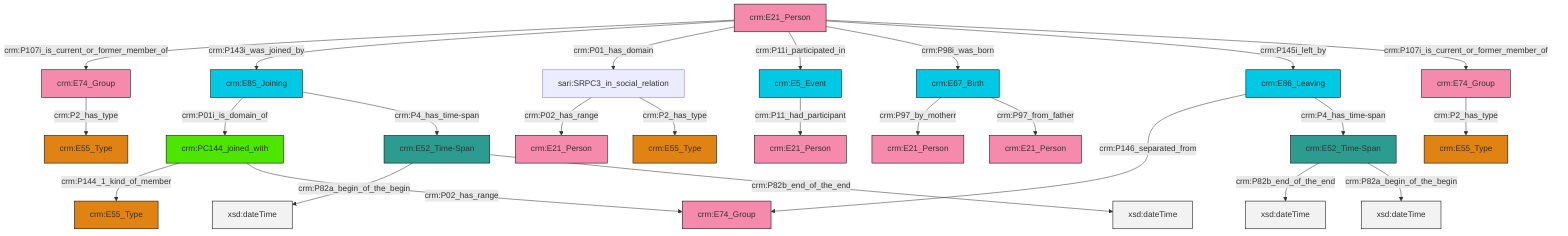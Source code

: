 graph TD
classDef Literal fill:#f2f2f2,stroke:#000000;
classDef CRM_Entity fill:#FFFFFF,stroke:#000000;
classDef Temporal_Entity fill:#00C9E6, stroke:#000000;
classDef Type fill:#E18312, stroke:#000000;
classDef Time-Span fill:#2C9C91, stroke:#000000;
classDef Appellation fill:#FFEB7F, stroke:#000000;
classDef Place fill:#008836, stroke:#000000;
classDef Persistent_Item fill:#B266B2, stroke:#000000;
classDef Conceptual_Object fill:#FFD700, stroke:#000000;
classDef Physical_Thing fill:#D2B48C, stroke:#000000;
classDef Actor fill:#f58aad, stroke:#000000;
classDef PC_Classes fill:#4ce600, stroke:#000000;
classDef Multi fill:#cccccc,stroke:#000000;

2["crm:E21_Person"]:::Actor -->|crm:P107i_is_current_or_former_member_of| 3["crm:E74_Group"]:::Actor
2["crm:E21_Person"]:::Actor -->|crm:P143i_was_joined_by| 4["crm:E85_Joining"]:::Temporal_Entity
4["crm:E85_Joining"]:::Temporal_Entity -->|crm:P01i_is_domain_of| 0["crm:PC144_joined_with"]:::PC_Classes
7["crm:E5_Event"]:::Temporal_Entity -->|crm:P11_had_participant| 8["crm:E21_Person"]:::Actor
11["sari:SRPC3_in_social_relation"]:::Default -->|crm:P02_has_range| 12["crm:E21_Person"]:::Actor
4["crm:E85_Joining"]:::Temporal_Entity -->|crm:P4_has_time-span| 14["crm:E52_Time-Span"]:::Time-Span
3["crm:E74_Group"]:::Actor -->|crm:P2_has_type| 16["crm:E55_Type"]:::Type
22["crm:E52_Time-Span"]:::Time-Span -->|crm:P82b_end_of_the_end| 23[xsd:dateTime]:::Literal
26["crm:E67_Birth"]:::Temporal_Entity -->|crm:P97_by_motherr| 9["crm:E21_Person"]:::Actor
24["crm:E74_Group"]:::Actor -->|crm:P2_has_type| 27["crm:E55_Type"]:::Type
14["crm:E52_Time-Span"]:::Time-Span -->|crm:P82a_begin_of_the_begin| 31[xsd:dateTime]:::Literal
26["crm:E67_Birth"]:::Temporal_Entity -->|crm:P97_from_father| 5["crm:E21_Person"]:::Actor
0["crm:PC144_joined_with"]:::PC_Classes -->|crm:P144_1_kind_of_member| 17["crm:E55_Type"]:::Type
0["crm:PC144_joined_with"]:::PC_Classes -->|crm:P02_has_range| 35["crm:E74_Group"]:::Actor
28["crm:E86_Leaving"]:::Temporal_Entity -->|crm:P146_separated_from| 35["crm:E74_Group"]:::Actor
2["crm:E21_Person"]:::Actor -->|crm:P01_has_domain| 11["sari:SRPC3_in_social_relation"]:::Default
2["crm:E21_Person"]:::Actor -->|crm:P11i_participated_in| 7["crm:E5_Event"]:::Temporal_Entity
14["crm:E52_Time-Span"]:::Time-Span -->|crm:P82b_end_of_the_end| 38[xsd:dateTime]:::Literal
28["crm:E86_Leaving"]:::Temporal_Entity -->|crm:P4_has_time-span| 22["crm:E52_Time-Span"]:::Time-Span
22["crm:E52_Time-Span"]:::Time-Span -->|crm:P82a_begin_of_the_begin| 40[xsd:dateTime]:::Literal
11["sari:SRPC3_in_social_relation"]:::Default -->|crm:P2_has_type| 20["crm:E55_Type"]:::Type
2["crm:E21_Person"]:::Actor -->|crm:P98i_was_born| 26["crm:E67_Birth"]:::Temporal_Entity
2["crm:E21_Person"]:::Actor -->|crm:P145i_left_by| 28["crm:E86_Leaving"]:::Temporal_Entity
2["crm:E21_Person"]:::Actor -->|crm:P107i_is_current_or_former_member_of| 24["crm:E74_Group"]:::Actor
